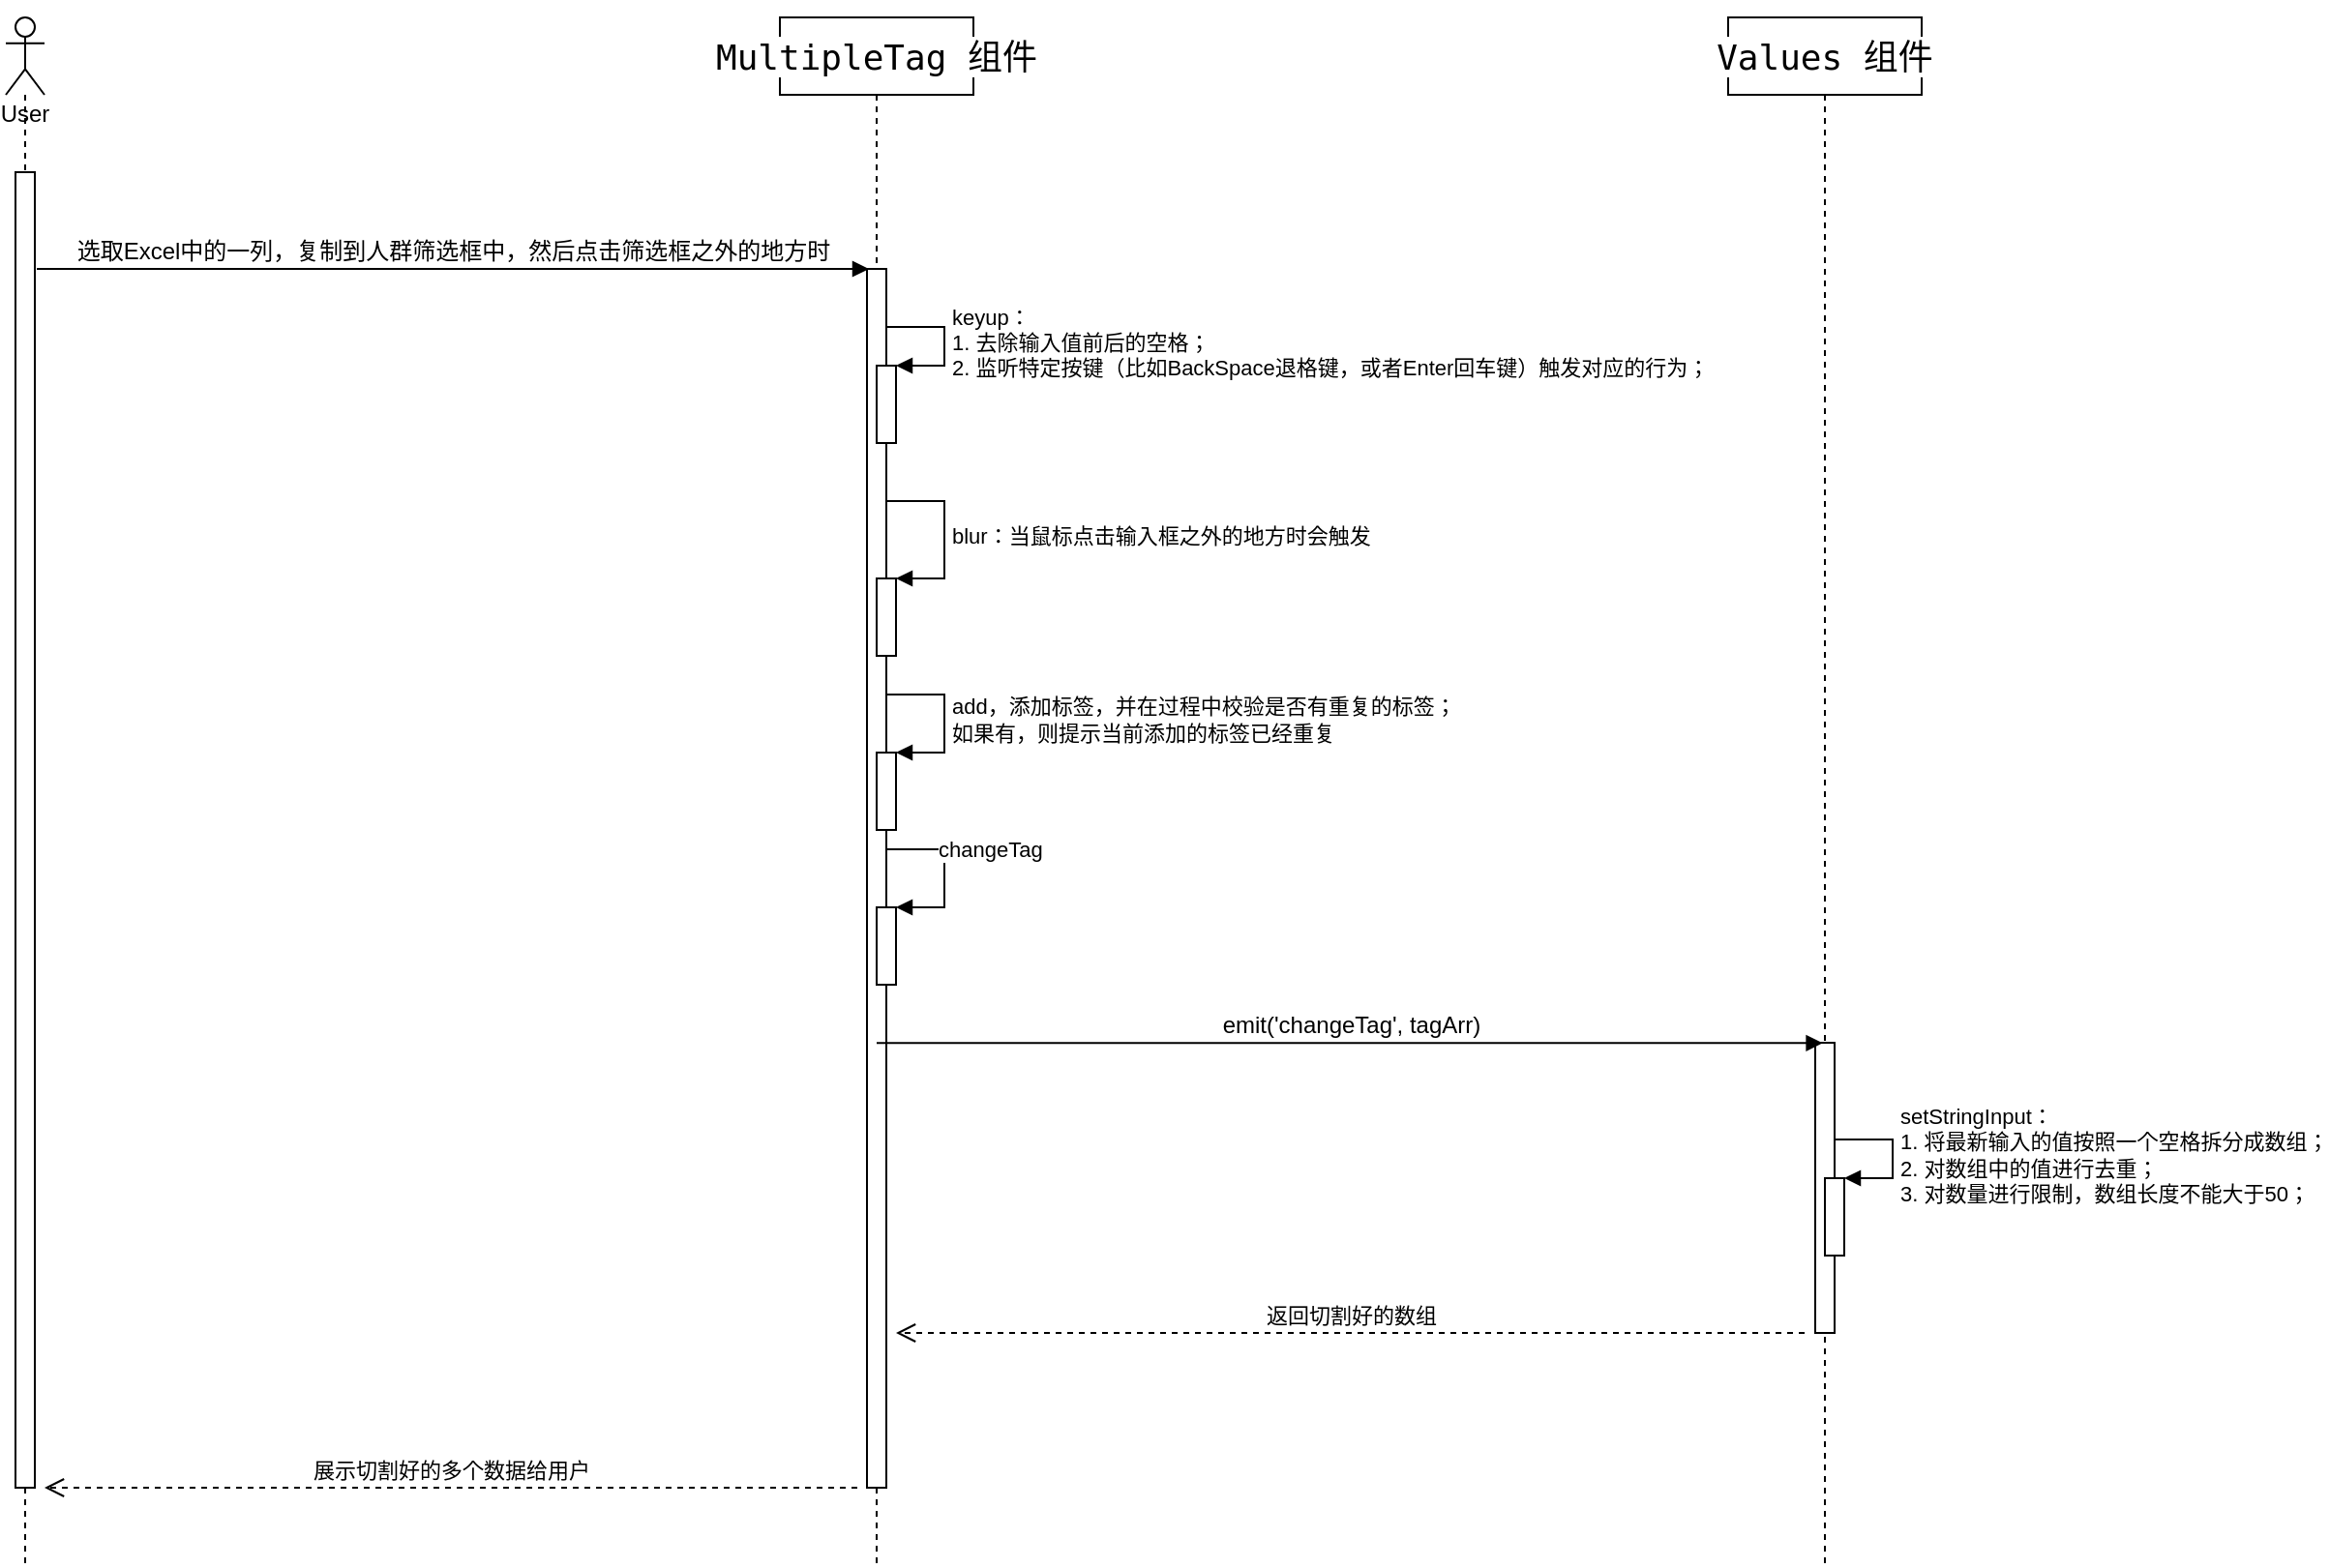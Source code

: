 <mxfile version="20.4.2" type="github">
  <diagram id="kgpKYQtTHZ0yAKxKKP6v" name="Page-1">
    <mxGraphModel dx="1550" dy="779" grid="1" gridSize="10" guides="1" tooltips="1" connect="1" arrows="1" fold="1" page="1" pageScale="1" pageWidth="850" pageHeight="1100" math="0" shadow="0">
      <root>
        <mxCell id="0" />
        <mxCell id="1" parent="0" />
        <mxCell id="iojGbuhWal9sQf1TP7xn-5" value="User" style="shape=umlLifeline;participant=umlActor;perimeter=lifelinePerimeter;whiteSpace=wrap;html=1;container=1;collapsible=0;recursiveResize=0;verticalAlign=top;spacingTop=36;outlineConnect=0;" vertex="1" parent="1">
          <mxGeometry x="370" y="200" width="20" height="800" as="geometry" />
        </mxCell>
        <mxCell id="iojGbuhWal9sQf1TP7xn-4" value="" style="points=[];perimeter=orthogonalPerimeter;rounded=0;shadow=0;strokeWidth=1;" vertex="1" parent="iojGbuhWal9sQf1TP7xn-5">
          <mxGeometry x="5" y="80" width="10" height="680" as="geometry" />
        </mxCell>
        <mxCell id="iojGbuhWal9sQf1TP7xn-7" value="&lt;pre style=&quot;font-family: &amp;quot;JetBrains Mono&amp;quot;, monospace; font-size: 13.5pt;&quot;&gt;&lt;span style=&quot;background-color: rgb(255, 255, 255);&quot;&gt;MultipleTag 组件&lt;/span&gt;&lt;/pre&gt;" style="shape=umlLifeline;perimeter=lifelinePerimeter;whiteSpace=wrap;html=1;container=1;collapsible=0;recursiveResize=0;outlineConnect=0;" vertex="1" parent="1">
          <mxGeometry x="770" y="200" width="100" height="800" as="geometry" />
        </mxCell>
        <mxCell id="iojGbuhWal9sQf1TP7xn-9" value="" style="html=1;points=[];perimeter=orthogonalPerimeter;labelBackgroundColor=#FFFFFF;fontColor=#000000;" vertex="1" parent="iojGbuhWal9sQf1TP7xn-7">
          <mxGeometry x="45" y="130" width="10" height="630" as="geometry" />
        </mxCell>
        <mxCell id="iojGbuhWal9sQf1TP7xn-24" value="" style="html=1;points=[];perimeter=orthogonalPerimeter;labelBackgroundColor=#FFFFFF;fontColor=#000000;" vertex="1" parent="iojGbuhWal9sQf1TP7xn-7">
          <mxGeometry x="50" y="460" width="10" height="40" as="geometry" />
        </mxCell>
        <mxCell id="iojGbuhWal9sQf1TP7xn-25" value="changeTag" style="edgeStyle=orthogonalEdgeStyle;html=1;align=left;spacingLeft=2;endArrow=block;rounded=0;entryX=1;entryY=0;fontColor=#000000;" edge="1" target="iojGbuhWal9sQf1TP7xn-24" parent="iojGbuhWal9sQf1TP7xn-7">
          <mxGeometry relative="1" as="geometry">
            <mxPoint x="55" y="390" as="sourcePoint" />
            <Array as="points">
              <mxPoint x="55" y="430" />
              <mxPoint x="85" y="430" />
              <mxPoint x="85" y="460" />
            </Array>
          </mxGeometry>
        </mxCell>
        <mxCell id="iojGbuhWal9sQf1TP7xn-22" value="" style="html=1;points=[];perimeter=orthogonalPerimeter;labelBackgroundColor=#FFFFFF;fontColor=#000000;" vertex="1" parent="iojGbuhWal9sQf1TP7xn-7">
          <mxGeometry x="50" y="380" width="10" height="40" as="geometry" />
        </mxCell>
        <mxCell id="iojGbuhWal9sQf1TP7xn-23" value="add，添加标签，并在过程中校验是否有重复的标签；&lt;br&gt;如果有，则提示当前添加的标签已经重复" style="edgeStyle=orthogonalEdgeStyle;html=1;align=left;spacingLeft=2;endArrow=block;rounded=0;entryX=1;entryY=0;fontColor=#000000;" edge="1" target="iojGbuhWal9sQf1TP7xn-22" parent="iojGbuhWal9sQf1TP7xn-7">
          <mxGeometry relative="1" as="geometry">
            <mxPoint x="55" y="350" as="sourcePoint" />
            <Array as="points">
              <mxPoint x="85" y="350" />
            </Array>
          </mxGeometry>
        </mxCell>
        <mxCell id="iojGbuhWal9sQf1TP7xn-41" value="" style="html=1;points=[];perimeter=orthogonalPerimeter;labelBackgroundColor=#FFFFFF;fontColor=#000000;" vertex="1" parent="iojGbuhWal9sQf1TP7xn-7">
          <mxGeometry x="50" y="180" width="10" height="40" as="geometry" />
        </mxCell>
        <mxCell id="iojGbuhWal9sQf1TP7xn-42" value="keyup：&lt;br&gt;1. 去除输入值前后的空格；&lt;br&gt;2. 监听特定按键（比如BackSpace退格键，或者Enter回车键）触发对应的行为；" style="edgeStyle=orthogonalEdgeStyle;html=1;align=left;spacingLeft=2;endArrow=block;rounded=0;entryX=1;entryY=0;labelBackgroundColor=#FFFFFF;fontColor=#000000;" edge="1" target="iojGbuhWal9sQf1TP7xn-41" parent="iojGbuhWal9sQf1TP7xn-7">
          <mxGeometry relative="1" as="geometry">
            <mxPoint x="55" y="160" as="sourcePoint" />
            <Array as="points">
              <mxPoint x="85" y="160" />
            </Array>
          </mxGeometry>
        </mxCell>
        <mxCell id="iojGbuhWal9sQf1TP7xn-20" value="blur：当鼠标点击输入框之外的地方时会触发" style="edgeStyle=orthogonalEdgeStyle;html=1;align=left;spacingLeft=2;endArrow=block;rounded=0;entryX=1;entryY=0;fontColor=#000000;" edge="1" target="iojGbuhWal9sQf1TP7xn-19" parent="iojGbuhWal9sQf1TP7xn-7">
          <mxGeometry relative="1" as="geometry">
            <mxPoint x="55" y="250" as="sourcePoint" />
            <Array as="points">
              <mxPoint x="85" y="250" />
            </Array>
          </mxGeometry>
        </mxCell>
        <mxCell id="iojGbuhWal9sQf1TP7xn-19" value="" style="html=1;points=[];perimeter=orthogonalPerimeter;labelBackgroundColor=#FFFFFF;fontColor=#000000;" vertex="1" parent="iojGbuhWal9sQf1TP7xn-7">
          <mxGeometry x="50" y="290" width="10" height="40" as="geometry" />
        </mxCell>
        <mxCell id="iojGbuhWal9sQf1TP7xn-8" value="&lt;pre style=&quot;font-family: &amp;quot;JetBrains Mono&amp;quot;, monospace; font-size: 13.5pt;&quot;&gt;&lt;span style=&quot;background-color: rgb(255, 255, 255);&quot;&gt;Values 组件&lt;/span&gt;&lt;/pre&gt;" style="shape=umlLifeline;perimeter=lifelinePerimeter;whiteSpace=wrap;html=1;container=1;collapsible=0;recursiveResize=0;outlineConnect=0;" vertex="1" parent="1">
          <mxGeometry x="1260" y="200" width="100" height="800" as="geometry" />
        </mxCell>
        <mxCell id="iojGbuhWal9sQf1TP7xn-31" value="" style="html=1;points=[];perimeter=orthogonalPerimeter;labelBackgroundColor=#FFFFFF;fontColor=#000000;" vertex="1" parent="iojGbuhWal9sQf1TP7xn-8">
          <mxGeometry x="45" y="530" width="10" height="150" as="geometry" />
        </mxCell>
        <mxCell id="iojGbuhWal9sQf1TP7xn-34" value="" style="html=1;points=[];perimeter=orthogonalPerimeter;labelBackgroundColor=#FFFFFF;fontColor=#000000;" vertex="1" parent="iojGbuhWal9sQf1TP7xn-8">
          <mxGeometry x="50" y="600" width="10" height="40" as="geometry" />
        </mxCell>
        <mxCell id="iojGbuhWal9sQf1TP7xn-35" value="setStringInput：&lt;br&gt;1. 将最新输入的值按照一个空格拆分成数组；&lt;br&gt;2. 对数组中的值进行去重；&lt;br&gt;3. 对数量进行限制，数组长度不能大于50；" style="edgeStyle=orthogonalEdgeStyle;html=1;align=left;spacingLeft=2;endArrow=block;rounded=0;entryX=1;entryY=0;labelBackgroundColor=#FFFFFF;fontColor=#000000;" edge="1" target="iojGbuhWal9sQf1TP7xn-34" parent="iojGbuhWal9sQf1TP7xn-8">
          <mxGeometry relative="1" as="geometry">
            <mxPoint x="55" y="580" as="sourcePoint" />
            <Array as="points">
              <mxPoint x="85" y="580" />
            </Array>
          </mxGeometry>
        </mxCell>
        <mxCell id="iojGbuhWal9sQf1TP7xn-38" value="展示切割好的多个数据给用户" style="html=1;verticalAlign=bottom;endArrow=open;dashed=1;endSize=8;rounded=0;labelBackgroundColor=#FFFFFF;fontColor=#000000;" edge="1" parent="1">
          <mxGeometry relative="1" as="geometry">
            <mxPoint x="810" y="960" as="sourcePoint" />
            <mxPoint x="390" y="960" as="targetPoint" />
            <Array as="points">
              <mxPoint x="570" y="960" />
            </Array>
          </mxGeometry>
        </mxCell>
        <mxCell id="iojGbuhWal9sQf1TP7xn-39" value="&lt;span style=&quot;font-size: 12px;&quot;&gt;选取Excel中的一列，复制到人群筛选框中，然后点击筛选框之外的地方时&lt;/span&gt;" style="html=1;verticalAlign=bottom;endArrow=block;rounded=0;labelBackgroundColor=#FFFFFF;fontColor=#000000;" edge="1" parent="1">
          <mxGeometry width="80" relative="1" as="geometry">
            <mxPoint x="386" y="330" as="sourcePoint" />
            <mxPoint x="816" y="330" as="targetPoint" />
          </mxGeometry>
        </mxCell>
        <mxCell id="iojGbuhWal9sQf1TP7xn-36" value="&lt;span style=&quot;font-size: 12px;&quot;&gt;emit(&#39;changeTag&#39;, tagArr)&lt;/span&gt;" style="html=1;verticalAlign=bottom;endArrow=block;rounded=0;labelBackgroundColor=#FFFFFF;fontColor=#000000;entryX=0.38;entryY=0.001;entryDx=0;entryDy=0;entryPerimeter=0;" edge="1" parent="1" source="iojGbuhWal9sQf1TP7xn-7" target="iojGbuhWal9sQf1TP7xn-31">
          <mxGeometry width="80" relative="1" as="geometry">
            <mxPoint x="825" y="650" as="sourcePoint" />
            <mxPoint x="1300" y="650" as="targetPoint" />
          </mxGeometry>
        </mxCell>
        <mxCell id="iojGbuhWal9sQf1TP7xn-45" value="返回切割好的数组" style="html=1;verticalAlign=bottom;endArrow=open;dashed=1;endSize=8;rounded=0;labelBackgroundColor=#FFFFFF;fontColor=#000000;" edge="1" parent="1">
          <mxGeometry relative="1" as="geometry">
            <mxPoint x="1299.5" y="880" as="sourcePoint" />
            <mxPoint x="830" y="880" as="targetPoint" />
            <Array as="points">
              <mxPoint x="1050" y="880" />
            </Array>
          </mxGeometry>
        </mxCell>
      </root>
    </mxGraphModel>
  </diagram>
</mxfile>
